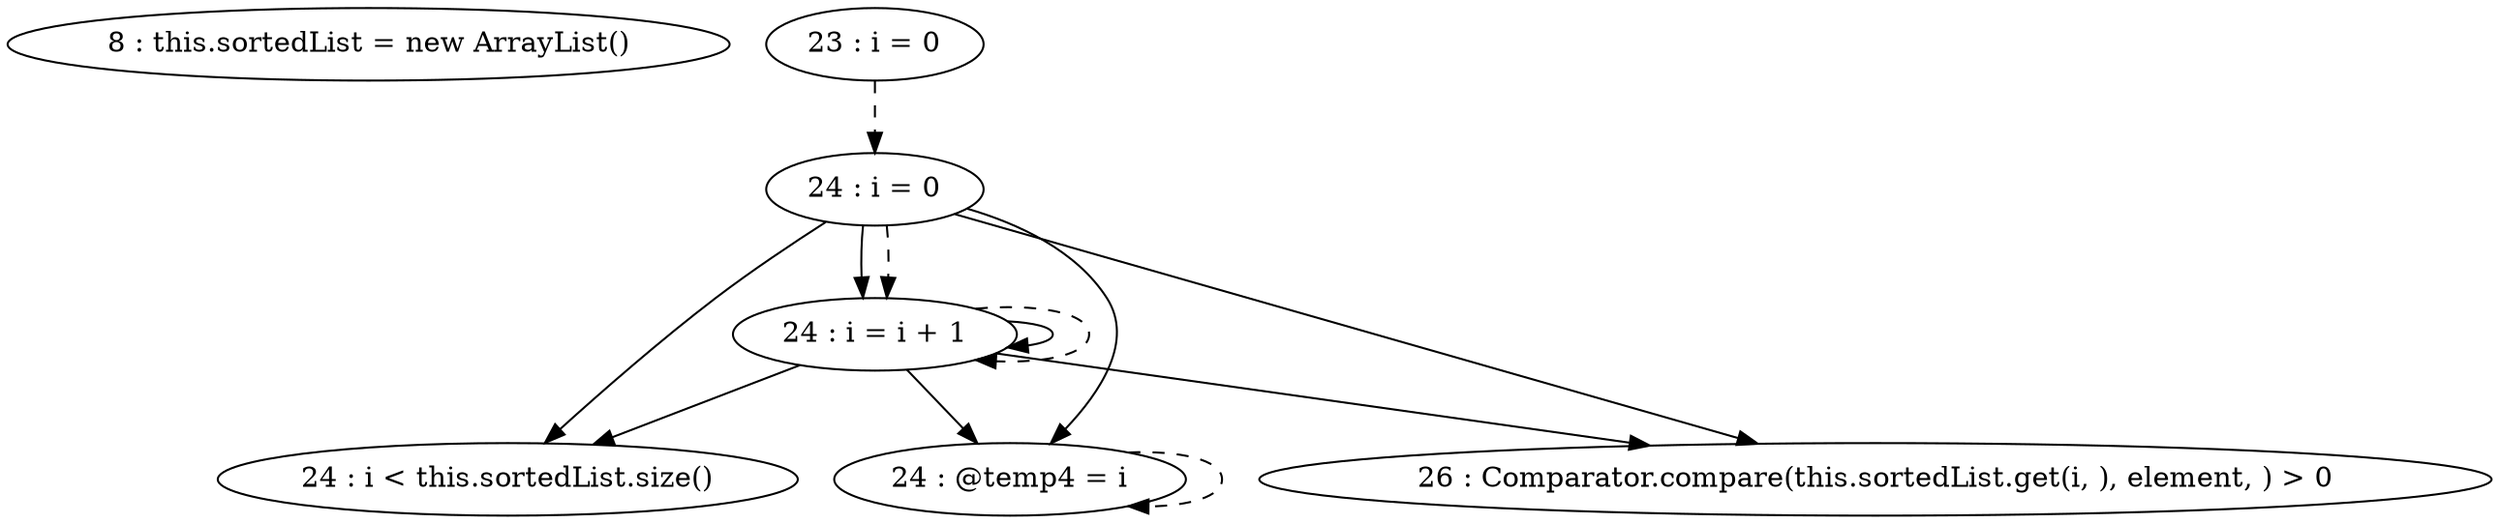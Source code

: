 digraph G {
"8 : this.sortedList = new ArrayList()"
"23 : i = 0"
"23 : i = 0" -> "24 : i = 0" [style=dashed]
"24 : i = 0"
"24 : i = 0" -> "24 : i < this.sortedList.size()"
"24 : i = 0" -> "24 : @temp4 = i"
"24 : i = 0" -> "26 : Comparator.compare(this.sortedList.get(i, ), element, ) > 0"
"24 : i = 0" -> "24 : i = i + 1"
"24 : i = 0" -> "24 : i = i + 1" [style=dashed]
"24 : i < this.sortedList.size()"
"26 : Comparator.compare(this.sortedList.get(i, ), element, ) > 0"
"24 : @temp4 = i"
"24 : @temp4 = i" -> "24 : @temp4 = i" [style=dashed]
"24 : i = i + 1"
"24 : i = i + 1" -> "24 : i < this.sortedList.size()"
"24 : i = i + 1" -> "24 : @temp4 = i"
"24 : i = i + 1" -> "26 : Comparator.compare(this.sortedList.get(i, ), element, ) > 0"
"24 : i = i + 1" -> "24 : i = i + 1"
"24 : i = i + 1" -> "24 : i = i + 1" [style=dashed]
}